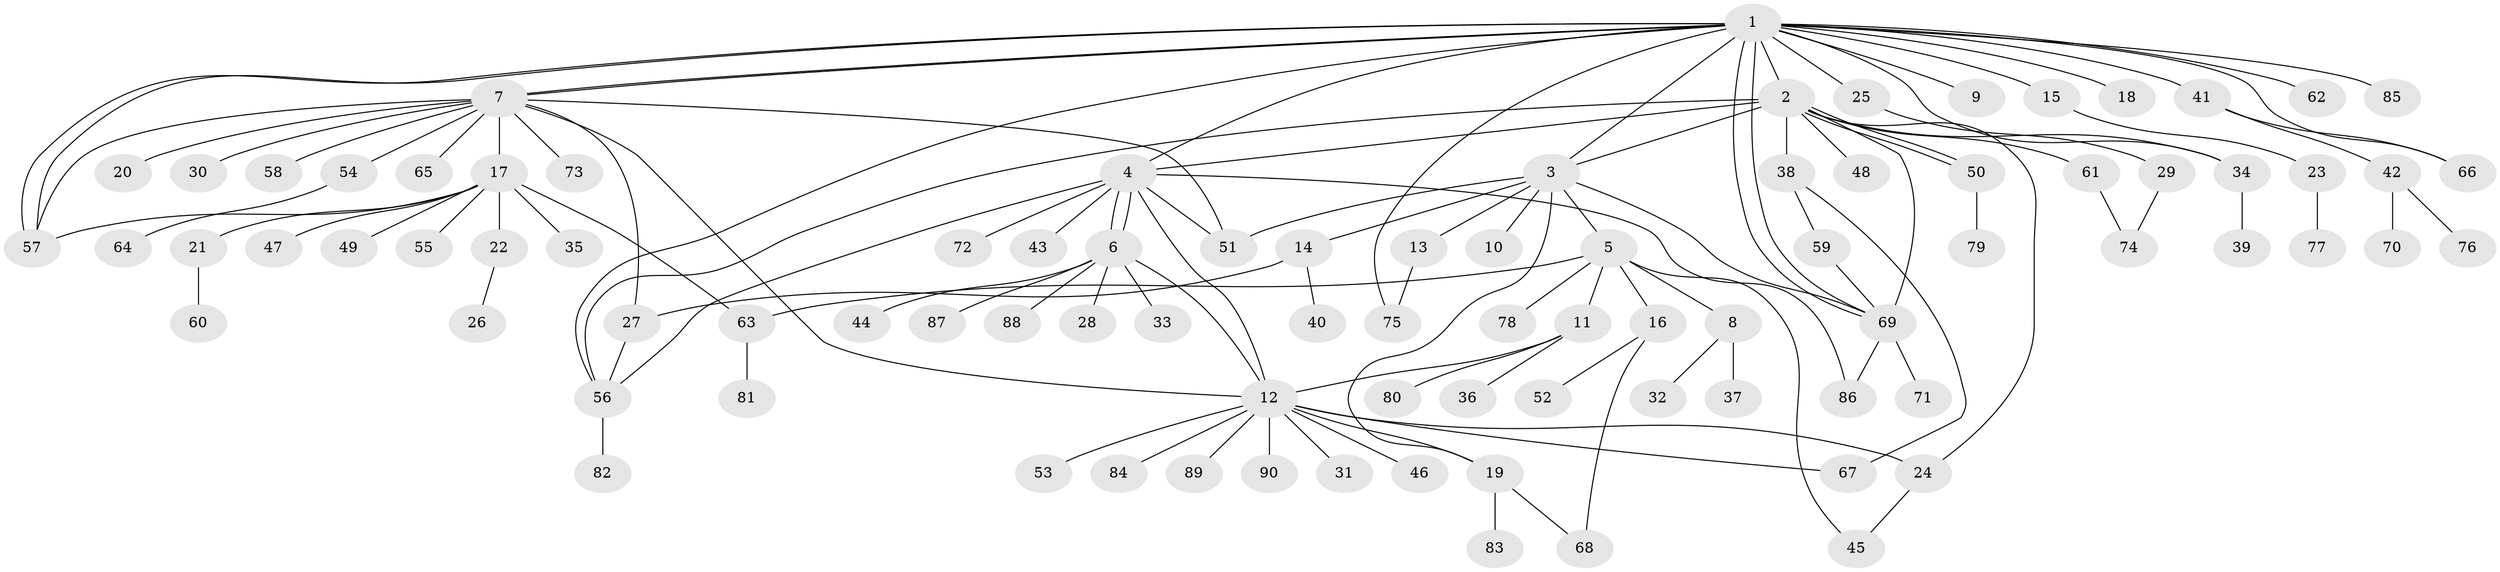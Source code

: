 // Generated by graph-tools (version 1.1) at 2025/14/03/09/25 04:14:39]
// undirected, 90 vertices, 121 edges
graph export_dot {
graph [start="1"]
  node [color=gray90,style=filled];
  1;
  2;
  3;
  4;
  5;
  6;
  7;
  8;
  9;
  10;
  11;
  12;
  13;
  14;
  15;
  16;
  17;
  18;
  19;
  20;
  21;
  22;
  23;
  24;
  25;
  26;
  27;
  28;
  29;
  30;
  31;
  32;
  33;
  34;
  35;
  36;
  37;
  38;
  39;
  40;
  41;
  42;
  43;
  44;
  45;
  46;
  47;
  48;
  49;
  50;
  51;
  52;
  53;
  54;
  55;
  56;
  57;
  58;
  59;
  60;
  61;
  62;
  63;
  64;
  65;
  66;
  67;
  68;
  69;
  70;
  71;
  72;
  73;
  74;
  75;
  76;
  77;
  78;
  79;
  80;
  81;
  82;
  83;
  84;
  85;
  86;
  87;
  88;
  89;
  90;
  1 -- 2;
  1 -- 3;
  1 -- 4;
  1 -- 7;
  1 -- 7;
  1 -- 9;
  1 -- 15;
  1 -- 18;
  1 -- 25;
  1 -- 34;
  1 -- 41;
  1 -- 56;
  1 -- 57;
  1 -- 57;
  1 -- 62;
  1 -- 66;
  1 -- 69;
  1 -- 69;
  1 -- 75;
  1 -- 85;
  2 -- 3;
  2 -- 4;
  2 -- 24;
  2 -- 34;
  2 -- 38;
  2 -- 48;
  2 -- 50;
  2 -- 50;
  2 -- 56;
  2 -- 61;
  2 -- 69;
  3 -- 5;
  3 -- 10;
  3 -- 13;
  3 -- 14;
  3 -- 19;
  3 -- 51;
  3 -- 69;
  4 -- 6;
  4 -- 6;
  4 -- 12;
  4 -- 43;
  4 -- 51;
  4 -- 56;
  4 -- 72;
  4 -- 86;
  5 -- 8;
  5 -- 11;
  5 -- 16;
  5 -- 45;
  5 -- 63;
  5 -- 78;
  6 -- 12;
  6 -- 28;
  6 -- 33;
  6 -- 44;
  6 -- 87;
  6 -- 88;
  7 -- 12;
  7 -- 17;
  7 -- 20;
  7 -- 27;
  7 -- 30;
  7 -- 51;
  7 -- 54;
  7 -- 57;
  7 -- 58;
  7 -- 65;
  7 -- 73;
  8 -- 32;
  8 -- 37;
  11 -- 12;
  11 -- 36;
  11 -- 80;
  12 -- 19;
  12 -- 24;
  12 -- 31;
  12 -- 46;
  12 -- 53;
  12 -- 67;
  12 -- 84;
  12 -- 89;
  12 -- 90;
  13 -- 75;
  14 -- 27;
  14 -- 40;
  15 -- 23;
  16 -- 52;
  16 -- 68;
  17 -- 21;
  17 -- 22;
  17 -- 35;
  17 -- 47;
  17 -- 49;
  17 -- 55;
  17 -- 57;
  17 -- 63;
  19 -- 68;
  19 -- 83;
  21 -- 60;
  22 -- 26;
  23 -- 77;
  24 -- 45;
  25 -- 29;
  27 -- 56;
  29 -- 74;
  34 -- 39;
  38 -- 59;
  38 -- 67;
  41 -- 42;
  41 -- 66;
  42 -- 70;
  42 -- 76;
  50 -- 79;
  54 -- 64;
  56 -- 82;
  59 -- 69;
  61 -- 74;
  63 -- 81;
  69 -- 71;
  69 -- 86;
}
